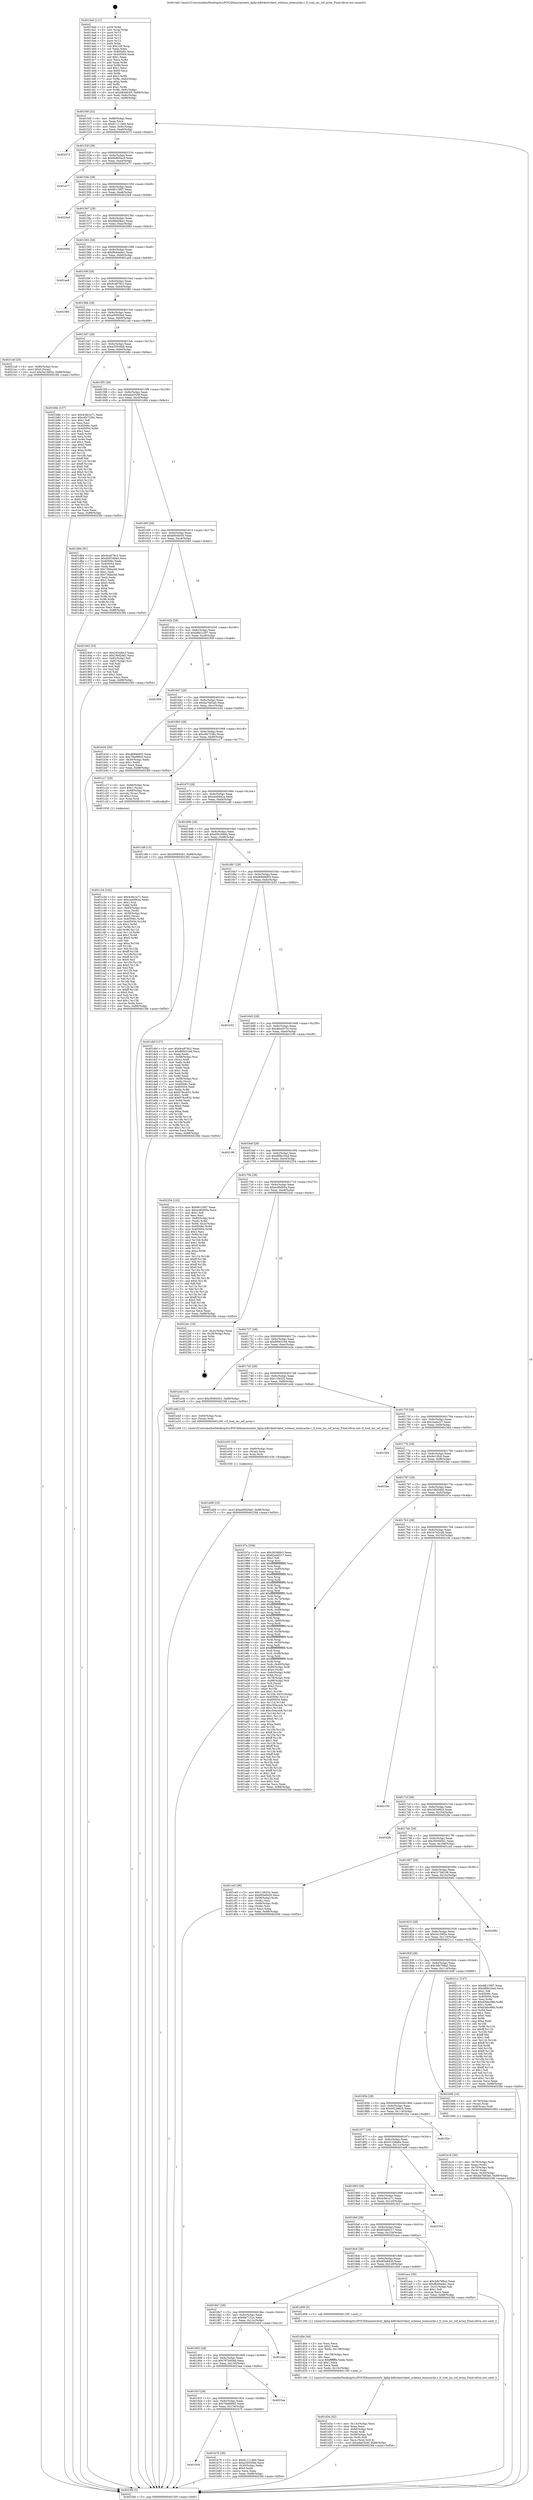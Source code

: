 digraph "0x4014a0" {
  label = "0x4014a0 (/mnt/c/Users/mathe/Desktop/tcc/POCII/binaries/extr_kphp-kdbvkextvkext_schema_memcache.c_tl_tree_inc_ref_array_Final-ollvm.out::main(0))"
  labelloc = "t"
  node[shape=record]

  Entry [label="",width=0.3,height=0.3,shape=circle,fillcolor=black,style=filled]
  "0x40150f" [label="{
     0x40150f [32]\l
     | [instrs]\l
     &nbsp;&nbsp;0x40150f \<+6\>: mov -0x88(%rbp),%eax\l
     &nbsp;&nbsp;0x401515 \<+2\>: mov %eax,%ecx\l
     &nbsp;&nbsp;0x401517 \<+6\>: sub $0x81111460,%ecx\l
     &nbsp;&nbsp;0x40151d \<+6\>: mov %eax,-0x9c(%rbp)\l
     &nbsp;&nbsp;0x401523 \<+6\>: mov %ecx,-0xa0(%rbp)\l
     &nbsp;&nbsp;0x401529 \<+6\>: je 0000000000402073 \<main+0xbd3\>\l
  }"]
  "0x402073" [label="{
     0x402073\l
  }", style=dashed]
  "0x40152f" [label="{
     0x40152f [28]\l
     | [instrs]\l
     &nbsp;&nbsp;0x40152f \<+5\>: jmp 0000000000401534 \<main+0x94\>\l
     &nbsp;&nbsp;0x401534 \<+6\>: mov -0x9c(%rbp),%eax\l
     &nbsp;&nbsp;0x40153a \<+5\>: sub $0x8b895ac9,%eax\l
     &nbsp;&nbsp;0x40153f \<+6\>: mov %eax,-0xa4(%rbp)\l
     &nbsp;&nbsp;0x401545 \<+6\>: je 0000000000401e77 \<main+0x9d7\>\l
  }"]
  Exit [label="",width=0.3,height=0.3,shape=circle,fillcolor=black,style=filled,peripheries=2]
  "0x401e77" [label="{
     0x401e77\l
  }", style=dashed]
  "0x40154b" [label="{
     0x40154b [28]\l
     | [instrs]\l
     &nbsp;&nbsp;0x40154b \<+5\>: jmp 0000000000401550 \<main+0xb0\>\l
     &nbsp;&nbsp;0x401550 \<+6\>: mov -0x9c(%rbp),%eax\l
     &nbsp;&nbsp;0x401556 \<+5\>: sub $0x8fc156f7,%eax\l
     &nbsp;&nbsp;0x40155b \<+6\>: mov %eax,-0xa8(%rbp)\l
     &nbsp;&nbsp;0x401561 \<+6\>: je 00000000004023e8 \<main+0xf48\>\l
  }"]
  "0x401e68" [label="{
     0x401e68 [15]\l
     | [instrs]\l
     &nbsp;&nbsp;0x401e68 \<+10\>: movl $0xa00929a0,-0x88(%rbp)\l
     &nbsp;&nbsp;0x401e72 \<+5\>: jmp 00000000004023fd \<main+0xf5d\>\l
  }"]
  "0x4023e8" [label="{
     0x4023e8\l
  }", style=dashed]
  "0x401567" [label="{
     0x401567 [28]\l
     | [instrs]\l
     &nbsp;&nbsp;0x401567 \<+5\>: jmp 000000000040156c \<main+0xcc\>\l
     &nbsp;&nbsp;0x40156c \<+6\>: mov -0x9c(%rbp),%eax\l
     &nbsp;&nbsp;0x401572 \<+5\>: sub $0x96d2fba1,%eax\l
     &nbsp;&nbsp;0x401577 \<+6\>: mov %eax,-0xac(%rbp)\l
     &nbsp;&nbsp;0x40157d \<+6\>: je 0000000000402064 \<main+0xbc4\>\l
  }"]
  "0x401e59" [label="{
     0x401e59 [15]\l
     | [instrs]\l
     &nbsp;&nbsp;0x401e59 \<+4\>: mov -0x60(%rbp),%rax\l
     &nbsp;&nbsp;0x401e5d \<+3\>: mov (%rax),%rax\l
     &nbsp;&nbsp;0x401e60 \<+3\>: mov %rax,%rdi\l
     &nbsp;&nbsp;0x401e63 \<+5\>: call 0000000000401030 \<free@plt\>\l
     | [calls]\l
     &nbsp;&nbsp;0x401030 \{1\} (unknown)\l
  }"]
  "0x402064" [label="{
     0x402064\l
  }", style=dashed]
  "0x401583" [label="{
     0x401583 [28]\l
     | [instrs]\l
     &nbsp;&nbsp;0x401583 \<+5\>: jmp 0000000000401588 \<main+0xe8\>\l
     &nbsp;&nbsp;0x401588 \<+6\>: mov -0x9c(%rbp),%eax\l
     &nbsp;&nbsp;0x40158e \<+5\>: sub $0x9b44ade1,%eax\l
     &nbsp;&nbsp;0x401593 \<+6\>: mov %eax,-0xb0(%rbp)\l
     &nbsp;&nbsp;0x401599 \<+6\>: je 0000000000401ae8 \<main+0x648\>\l
  }"]
  "0x401d3a" [label="{
     0x401d3a [42]\l
     | [instrs]\l
     &nbsp;&nbsp;0x401d3a \<+6\>: mov -0x13c(%rbp),%ecx\l
     &nbsp;&nbsp;0x401d40 \<+3\>: imul %eax,%ecx\l
     &nbsp;&nbsp;0x401d43 \<+4\>: mov -0x60(%rbp),%rdi\l
     &nbsp;&nbsp;0x401d47 \<+3\>: mov (%rdi),%rdi\l
     &nbsp;&nbsp;0x401d4a \<+4\>: mov -0x58(%rbp),%r8\l
     &nbsp;&nbsp;0x401d4e \<+3\>: movslq (%r8),%r8\l
     &nbsp;&nbsp;0x401d51 \<+4\>: mov %ecx,(%rdi,%r8,4)\l
     &nbsp;&nbsp;0x401d55 \<+10\>: movl $0xada0326f,-0x88(%rbp)\l
     &nbsp;&nbsp;0x401d5f \<+5\>: jmp 00000000004023fd \<main+0xf5d\>\l
  }"]
  "0x401ae8" [label="{
     0x401ae8\l
  }", style=dashed]
  "0x40159f" [label="{
     0x40159f [28]\l
     | [instrs]\l
     &nbsp;&nbsp;0x40159f \<+5\>: jmp 00000000004015a4 \<main+0x104\>\l
     &nbsp;&nbsp;0x4015a4 \<+6\>: mov -0x9c(%rbp),%eax\l
     &nbsp;&nbsp;0x4015aa \<+5\>: sub $0x9ca878c2,%eax\l
     &nbsp;&nbsp;0x4015af \<+6\>: mov %eax,-0xb4(%rbp)\l
     &nbsp;&nbsp;0x4015b5 \<+6\>: je 0000000000402380 \<main+0xee0\>\l
  }"]
  "0x401d0e" [label="{
     0x401d0e [44]\l
     | [instrs]\l
     &nbsp;&nbsp;0x401d0e \<+2\>: xor %ecx,%ecx\l
     &nbsp;&nbsp;0x401d10 \<+5\>: mov $0x2,%edx\l
     &nbsp;&nbsp;0x401d15 \<+6\>: mov %edx,-0x138(%rbp)\l
     &nbsp;&nbsp;0x401d1b \<+1\>: cltd\l
     &nbsp;&nbsp;0x401d1c \<+6\>: mov -0x138(%rbp),%esi\l
     &nbsp;&nbsp;0x401d22 \<+2\>: idiv %esi\l
     &nbsp;&nbsp;0x401d24 \<+6\>: imul $0xfffffffe,%edx,%edx\l
     &nbsp;&nbsp;0x401d2a \<+3\>: sub $0x1,%ecx\l
     &nbsp;&nbsp;0x401d2d \<+2\>: sub %ecx,%edx\l
     &nbsp;&nbsp;0x401d2f \<+6\>: mov %edx,-0x13c(%rbp)\l
     &nbsp;&nbsp;0x401d35 \<+5\>: call 0000000000401160 \<next_i\>\l
     | [calls]\l
     &nbsp;&nbsp;0x401160 \{1\} (/mnt/c/Users/mathe/Desktop/tcc/POCII/binaries/extr_kphp-kdbvkextvkext_schema_memcache.c_tl_tree_inc_ref_array_Final-ollvm.out::next_i)\l
  }"]
  "0x402380" [label="{
     0x402380\l
  }", style=dashed]
  "0x4015bb" [label="{
     0x4015bb [28]\l
     | [instrs]\l
     &nbsp;&nbsp;0x4015bb \<+5\>: jmp 00000000004015c0 \<main+0x120\>\l
     &nbsp;&nbsp;0x4015c0 \<+6\>: mov -0x9c(%rbp),%eax\l
     &nbsp;&nbsp;0x4015c6 \<+5\>: sub $0xa00929a0,%eax\l
     &nbsp;&nbsp;0x4015cb \<+6\>: mov %eax,-0xb8(%rbp)\l
     &nbsp;&nbsp;0x4015d1 \<+6\>: je 00000000004021a8 \<main+0xd08\>\l
  }"]
  "0x401c34" [label="{
     0x401c34 [162]\l
     | [instrs]\l
     &nbsp;&nbsp;0x401c34 \<+5\>: mov $0x4c9e1e71,%ecx\l
     &nbsp;&nbsp;0x401c39 \<+5\>: mov $0xcea0942a,%edx\l
     &nbsp;&nbsp;0x401c3e \<+3\>: mov $0x1,%sil\l
     &nbsp;&nbsp;0x401c41 \<+3\>: xor %r8d,%r8d\l
     &nbsp;&nbsp;0x401c44 \<+4\>: mov -0x60(%rbp),%rdi\l
     &nbsp;&nbsp;0x401c48 \<+3\>: mov %rax,(%rdi)\l
     &nbsp;&nbsp;0x401c4b \<+4\>: mov -0x58(%rbp),%rax\l
     &nbsp;&nbsp;0x401c4f \<+6\>: movl $0x0,(%rax)\l
     &nbsp;&nbsp;0x401c55 \<+8\>: mov 0x40506c,%r9d\l
     &nbsp;&nbsp;0x401c5d \<+8\>: mov 0x405054,%r10d\l
     &nbsp;&nbsp;0x401c65 \<+4\>: sub $0x1,%r8d\l
     &nbsp;&nbsp;0x401c69 \<+3\>: mov %r9d,%r11d\l
     &nbsp;&nbsp;0x401c6c \<+3\>: add %r8d,%r11d\l
     &nbsp;&nbsp;0x401c6f \<+4\>: imul %r11d,%r9d\l
     &nbsp;&nbsp;0x401c73 \<+4\>: and $0x1,%r9d\l
     &nbsp;&nbsp;0x401c77 \<+4\>: cmp $0x0,%r9d\l
     &nbsp;&nbsp;0x401c7b \<+3\>: sete %bl\l
     &nbsp;&nbsp;0x401c7e \<+4\>: cmp $0xa,%r10d\l
     &nbsp;&nbsp;0x401c82 \<+4\>: setl %r14b\l
     &nbsp;&nbsp;0x401c86 \<+3\>: mov %bl,%r15b\l
     &nbsp;&nbsp;0x401c89 \<+4\>: xor $0xff,%r15b\l
     &nbsp;&nbsp;0x401c8d \<+3\>: mov %r14b,%r12b\l
     &nbsp;&nbsp;0x401c90 \<+4\>: xor $0xff,%r12b\l
     &nbsp;&nbsp;0x401c94 \<+4\>: xor $0x0,%sil\l
     &nbsp;&nbsp;0x401c98 \<+3\>: mov %r15b,%r13b\l
     &nbsp;&nbsp;0x401c9b \<+4\>: and $0x0,%r13b\l
     &nbsp;&nbsp;0x401c9f \<+3\>: and %sil,%bl\l
     &nbsp;&nbsp;0x401ca2 \<+3\>: mov %r12b,%al\l
     &nbsp;&nbsp;0x401ca5 \<+2\>: and $0x0,%al\l
     &nbsp;&nbsp;0x401ca7 \<+3\>: and %sil,%r14b\l
     &nbsp;&nbsp;0x401caa \<+3\>: or %bl,%r13b\l
     &nbsp;&nbsp;0x401cad \<+3\>: or %r14b,%al\l
     &nbsp;&nbsp;0x401cb0 \<+3\>: xor %al,%r13b\l
     &nbsp;&nbsp;0x401cb3 \<+3\>: or %r12b,%r15b\l
     &nbsp;&nbsp;0x401cb6 \<+4\>: xor $0xff,%r15b\l
     &nbsp;&nbsp;0x401cba \<+4\>: or $0x0,%sil\l
     &nbsp;&nbsp;0x401cbe \<+3\>: and %sil,%r15b\l
     &nbsp;&nbsp;0x401cc1 \<+3\>: or %r15b,%r13b\l
     &nbsp;&nbsp;0x401cc4 \<+4\>: test $0x1,%r13b\l
     &nbsp;&nbsp;0x401cc8 \<+3\>: cmovne %edx,%ecx\l
     &nbsp;&nbsp;0x401ccb \<+6\>: mov %ecx,-0x88(%rbp)\l
     &nbsp;&nbsp;0x401cd1 \<+5\>: jmp 00000000004023fd \<main+0xf5d\>\l
  }"]
  "0x4021a8" [label="{
     0x4021a8 [25]\l
     | [instrs]\l
     &nbsp;&nbsp;0x4021a8 \<+4\>: mov -0x80(%rbp),%rax\l
     &nbsp;&nbsp;0x4021ac \<+6\>: movl $0x0,(%rax)\l
     &nbsp;&nbsp;0x4021b2 \<+10\>: movl $0x3a159f2e,-0x88(%rbp)\l
     &nbsp;&nbsp;0x4021bc \<+5\>: jmp 00000000004023fd \<main+0xf5d\>\l
  }"]
  "0x4015d7" [label="{
     0x4015d7 [28]\l
     | [instrs]\l
     &nbsp;&nbsp;0x4015d7 \<+5\>: jmp 00000000004015dc \<main+0x13c\>\l
     &nbsp;&nbsp;0x4015dc \<+6\>: mov -0x9c(%rbp),%eax\l
     &nbsp;&nbsp;0x4015e2 \<+5\>: sub $0xa35505bb,%eax\l
     &nbsp;&nbsp;0x4015e7 \<+6\>: mov %eax,-0xbc(%rbp)\l
     &nbsp;&nbsp;0x4015ed \<+6\>: je 0000000000401b8e \<main+0x6ee\>\l
  }"]
  "0x40193b" [label="{
     0x40193b\l
  }", style=dashed]
  "0x401b8e" [label="{
     0x401b8e [137]\l
     | [instrs]\l
     &nbsp;&nbsp;0x401b8e \<+5\>: mov $0x4c9e1e71,%eax\l
     &nbsp;&nbsp;0x401b93 \<+5\>: mov $0xc6b7256c,%ecx\l
     &nbsp;&nbsp;0x401b98 \<+2\>: mov $0x1,%dl\l
     &nbsp;&nbsp;0x401b9a \<+2\>: xor %esi,%esi\l
     &nbsp;&nbsp;0x401b9c \<+7\>: mov 0x40506c,%edi\l
     &nbsp;&nbsp;0x401ba3 \<+8\>: mov 0x405054,%r8d\l
     &nbsp;&nbsp;0x401bab \<+3\>: sub $0x1,%esi\l
     &nbsp;&nbsp;0x401bae \<+3\>: mov %edi,%r9d\l
     &nbsp;&nbsp;0x401bb1 \<+3\>: add %esi,%r9d\l
     &nbsp;&nbsp;0x401bb4 \<+4\>: imul %r9d,%edi\l
     &nbsp;&nbsp;0x401bb8 \<+3\>: and $0x1,%edi\l
     &nbsp;&nbsp;0x401bbb \<+3\>: cmp $0x0,%edi\l
     &nbsp;&nbsp;0x401bbe \<+4\>: sete %r10b\l
     &nbsp;&nbsp;0x401bc2 \<+4\>: cmp $0xa,%r8d\l
     &nbsp;&nbsp;0x401bc6 \<+4\>: setl %r11b\l
     &nbsp;&nbsp;0x401bca \<+3\>: mov %r10b,%bl\l
     &nbsp;&nbsp;0x401bcd \<+3\>: xor $0xff,%bl\l
     &nbsp;&nbsp;0x401bd0 \<+3\>: mov %r11b,%r14b\l
     &nbsp;&nbsp;0x401bd3 \<+4\>: xor $0xff,%r14b\l
     &nbsp;&nbsp;0x401bd7 \<+3\>: xor $0x0,%dl\l
     &nbsp;&nbsp;0x401bda \<+3\>: mov %bl,%r15b\l
     &nbsp;&nbsp;0x401bdd \<+4\>: and $0x0,%r15b\l
     &nbsp;&nbsp;0x401be1 \<+3\>: and %dl,%r10b\l
     &nbsp;&nbsp;0x401be4 \<+3\>: mov %r14b,%r12b\l
     &nbsp;&nbsp;0x401be7 \<+4\>: and $0x0,%r12b\l
     &nbsp;&nbsp;0x401beb \<+3\>: and %dl,%r11b\l
     &nbsp;&nbsp;0x401bee \<+3\>: or %r10b,%r15b\l
     &nbsp;&nbsp;0x401bf1 \<+3\>: or %r11b,%r12b\l
     &nbsp;&nbsp;0x401bf4 \<+3\>: xor %r12b,%r15b\l
     &nbsp;&nbsp;0x401bf7 \<+3\>: or %r14b,%bl\l
     &nbsp;&nbsp;0x401bfa \<+3\>: xor $0xff,%bl\l
     &nbsp;&nbsp;0x401bfd \<+3\>: or $0x0,%dl\l
     &nbsp;&nbsp;0x401c00 \<+2\>: and %dl,%bl\l
     &nbsp;&nbsp;0x401c02 \<+3\>: or %bl,%r15b\l
     &nbsp;&nbsp;0x401c05 \<+4\>: test $0x1,%r15b\l
     &nbsp;&nbsp;0x401c09 \<+3\>: cmovne %ecx,%eax\l
     &nbsp;&nbsp;0x401c0c \<+6\>: mov %eax,-0x88(%rbp)\l
     &nbsp;&nbsp;0x401c12 \<+5\>: jmp 00000000004023fd \<main+0xf5d\>\l
  }"]
  "0x4015f3" [label="{
     0x4015f3 [28]\l
     | [instrs]\l
     &nbsp;&nbsp;0x4015f3 \<+5\>: jmp 00000000004015f8 \<main+0x158\>\l
     &nbsp;&nbsp;0x4015f8 \<+6\>: mov -0x9c(%rbp),%eax\l
     &nbsp;&nbsp;0x4015fe \<+5\>: sub $0xada0326f,%eax\l
     &nbsp;&nbsp;0x401603 \<+6\>: mov %eax,-0xc0(%rbp)\l
     &nbsp;&nbsp;0x401609 \<+6\>: je 0000000000401d64 \<main+0x8c4\>\l
  }"]
  "0x401b70" [label="{
     0x401b70 [30]\l
     | [instrs]\l
     &nbsp;&nbsp;0x401b70 \<+5\>: mov $0x81111460,%eax\l
     &nbsp;&nbsp;0x401b75 \<+5\>: mov $0xa35505bb,%ecx\l
     &nbsp;&nbsp;0x401b7a \<+3\>: mov -0x30(%rbp),%edx\l
     &nbsp;&nbsp;0x401b7d \<+3\>: cmp $0x0,%edx\l
     &nbsp;&nbsp;0x401b80 \<+3\>: cmove %ecx,%eax\l
     &nbsp;&nbsp;0x401b83 \<+6\>: mov %eax,-0x88(%rbp)\l
     &nbsp;&nbsp;0x401b89 \<+5\>: jmp 00000000004023fd \<main+0xf5d\>\l
  }"]
  "0x401d64" [label="{
     0x401d64 [91]\l
     | [instrs]\l
     &nbsp;&nbsp;0x401d64 \<+5\>: mov $0x9ca878c2,%eax\l
     &nbsp;&nbsp;0x401d69 \<+5\>: mov $0xd591694d,%ecx\l
     &nbsp;&nbsp;0x401d6e \<+7\>: mov 0x40506c,%edx\l
     &nbsp;&nbsp;0x401d75 \<+7\>: mov 0x405054,%esi\l
     &nbsp;&nbsp;0x401d7c \<+2\>: mov %edx,%edi\l
     &nbsp;&nbsp;0x401d7e \<+6\>: add $0x73fdacb8,%edi\l
     &nbsp;&nbsp;0x401d84 \<+3\>: sub $0x1,%edi\l
     &nbsp;&nbsp;0x401d87 \<+6\>: sub $0x73fdacb8,%edi\l
     &nbsp;&nbsp;0x401d8d \<+3\>: imul %edi,%edx\l
     &nbsp;&nbsp;0x401d90 \<+3\>: and $0x1,%edx\l
     &nbsp;&nbsp;0x401d93 \<+3\>: cmp $0x0,%edx\l
     &nbsp;&nbsp;0x401d96 \<+4\>: sete %r8b\l
     &nbsp;&nbsp;0x401d9a \<+3\>: cmp $0xa,%esi\l
     &nbsp;&nbsp;0x401d9d \<+4\>: setl %r9b\l
     &nbsp;&nbsp;0x401da1 \<+3\>: mov %r8b,%r10b\l
     &nbsp;&nbsp;0x401da4 \<+3\>: and %r9b,%r10b\l
     &nbsp;&nbsp;0x401da7 \<+3\>: xor %r9b,%r8b\l
     &nbsp;&nbsp;0x401daa \<+3\>: or %r8b,%r10b\l
     &nbsp;&nbsp;0x401dad \<+4\>: test $0x1,%r10b\l
     &nbsp;&nbsp;0x401db1 \<+3\>: cmovne %ecx,%eax\l
     &nbsp;&nbsp;0x401db4 \<+6\>: mov %eax,-0x88(%rbp)\l
     &nbsp;&nbsp;0x401dba \<+5\>: jmp 00000000004023fd \<main+0xf5d\>\l
  }"]
  "0x40160f" [label="{
     0x40160f [28]\l
     | [instrs]\l
     &nbsp;&nbsp;0x40160f \<+5\>: jmp 0000000000401614 \<main+0x174\>\l
     &nbsp;&nbsp;0x401614 \<+6\>: mov -0x9c(%rbp),%eax\l
     &nbsp;&nbsp;0x40161a \<+5\>: sub $0xb844fc05,%eax\l
     &nbsp;&nbsp;0x40161f \<+6\>: mov %eax,-0xc4(%rbp)\l
     &nbsp;&nbsp;0x401625 \<+6\>: je 0000000000401945 \<main+0x4a5\>\l
  }"]
  "0x40191f" [label="{
     0x40191f [28]\l
     | [instrs]\l
     &nbsp;&nbsp;0x40191f \<+5\>: jmp 0000000000401924 \<main+0x484\>\l
     &nbsp;&nbsp;0x401924 \<+6\>: mov -0x9c(%rbp),%eax\l
     &nbsp;&nbsp;0x40192a \<+5\>: sub $0x79ed9945,%eax\l
     &nbsp;&nbsp;0x40192f \<+6\>: mov %eax,-0x134(%rbp)\l
     &nbsp;&nbsp;0x401935 \<+6\>: je 0000000000401b70 \<main+0x6d0\>\l
  }"]
  "0x401945" [label="{
     0x401945 [53]\l
     | [instrs]\l
     &nbsp;&nbsp;0x401945 \<+5\>: mov $0x2634fdc3,%eax\l
     &nbsp;&nbsp;0x40194a \<+5\>: mov $0x19bf2dd2,%ecx\l
     &nbsp;&nbsp;0x40194f \<+6\>: mov -0x82(%rbp),%dl\l
     &nbsp;&nbsp;0x401955 \<+7\>: mov -0x81(%rbp),%sil\l
     &nbsp;&nbsp;0x40195c \<+3\>: mov %dl,%dil\l
     &nbsp;&nbsp;0x40195f \<+3\>: and %sil,%dil\l
     &nbsp;&nbsp;0x401962 \<+3\>: xor %sil,%dl\l
     &nbsp;&nbsp;0x401965 \<+3\>: or %dl,%dil\l
     &nbsp;&nbsp;0x401968 \<+4\>: test $0x1,%dil\l
     &nbsp;&nbsp;0x40196c \<+3\>: cmovne %ecx,%eax\l
     &nbsp;&nbsp;0x40196f \<+6\>: mov %eax,-0x88(%rbp)\l
     &nbsp;&nbsp;0x401975 \<+5\>: jmp 00000000004023fd \<main+0xf5d\>\l
  }"]
  "0x40162b" [label="{
     0x40162b [28]\l
     | [instrs]\l
     &nbsp;&nbsp;0x40162b \<+5\>: jmp 0000000000401630 \<main+0x190\>\l
     &nbsp;&nbsp;0x401630 \<+6\>: mov -0x9c(%rbp),%eax\l
     &nbsp;&nbsp;0x401636 \<+5\>: sub $0xb8d1c297,%eax\l
     &nbsp;&nbsp;0x40163b \<+6\>: mov %eax,-0xc8(%rbp)\l
     &nbsp;&nbsp;0x401641 \<+6\>: je 0000000000401f58 \<main+0xab8\>\l
  }"]
  "0x4023fd" [label="{
     0x4023fd [5]\l
     | [instrs]\l
     &nbsp;&nbsp;0x4023fd \<+5\>: jmp 000000000040150f \<main+0x6f\>\l
  }"]
  "0x4014a0" [label="{
     0x4014a0 [111]\l
     | [instrs]\l
     &nbsp;&nbsp;0x4014a0 \<+1\>: push %rbp\l
     &nbsp;&nbsp;0x4014a1 \<+3\>: mov %rsp,%rbp\l
     &nbsp;&nbsp;0x4014a4 \<+2\>: push %r15\l
     &nbsp;&nbsp;0x4014a6 \<+2\>: push %r14\l
     &nbsp;&nbsp;0x4014a8 \<+2\>: push %r13\l
     &nbsp;&nbsp;0x4014aa \<+2\>: push %r12\l
     &nbsp;&nbsp;0x4014ac \<+1\>: push %rbx\l
     &nbsp;&nbsp;0x4014ad \<+7\>: sub $0x128,%rsp\l
     &nbsp;&nbsp;0x4014b4 \<+2\>: xor %eax,%eax\l
     &nbsp;&nbsp;0x4014b6 \<+7\>: mov 0x40506c,%ecx\l
     &nbsp;&nbsp;0x4014bd \<+7\>: mov 0x405054,%edx\l
     &nbsp;&nbsp;0x4014c4 \<+3\>: sub $0x1,%eax\l
     &nbsp;&nbsp;0x4014c7 \<+3\>: mov %ecx,%r8d\l
     &nbsp;&nbsp;0x4014ca \<+3\>: add %eax,%r8d\l
     &nbsp;&nbsp;0x4014cd \<+4\>: imul %r8d,%ecx\l
     &nbsp;&nbsp;0x4014d1 \<+3\>: and $0x1,%ecx\l
     &nbsp;&nbsp;0x4014d4 \<+3\>: cmp $0x0,%ecx\l
     &nbsp;&nbsp;0x4014d7 \<+4\>: sete %r9b\l
     &nbsp;&nbsp;0x4014db \<+4\>: and $0x1,%r9b\l
     &nbsp;&nbsp;0x4014df \<+7\>: mov %r9b,-0x82(%rbp)\l
     &nbsp;&nbsp;0x4014e6 \<+3\>: cmp $0xa,%edx\l
     &nbsp;&nbsp;0x4014e9 \<+4\>: setl %r9b\l
     &nbsp;&nbsp;0x4014ed \<+4\>: and $0x1,%r9b\l
     &nbsp;&nbsp;0x4014f1 \<+7\>: mov %r9b,-0x81(%rbp)\l
     &nbsp;&nbsp;0x4014f8 \<+10\>: movl $0xb844fc05,-0x88(%rbp)\l
     &nbsp;&nbsp;0x401502 \<+6\>: mov %edi,-0x8c(%rbp)\l
     &nbsp;&nbsp;0x401508 \<+7\>: mov %rsi,-0x98(%rbp)\l
  }"]
  "0x4023aa" [label="{
     0x4023aa\l
  }", style=dashed]
  "0x401f58" [label="{
     0x401f58\l
  }", style=dashed]
  "0x401647" [label="{
     0x401647 [28]\l
     | [instrs]\l
     &nbsp;&nbsp;0x401647 \<+5\>: jmp 000000000040164c \<main+0x1ac\>\l
     &nbsp;&nbsp;0x40164c \<+6\>: mov -0x9c(%rbp),%eax\l
     &nbsp;&nbsp;0x401652 \<+5\>: sub $0xba7b83a0,%eax\l
     &nbsp;&nbsp;0x401657 \<+6\>: mov %eax,-0xcc(%rbp)\l
     &nbsp;&nbsp;0x40165d \<+6\>: je 0000000000401b34 \<main+0x694\>\l
  }"]
  "0x401903" [label="{
     0x401903 [28]\l
     | [instrs]\l
     &nbsp;&nbsp;0x401903 \<+5\>: jmp 0000000000401908 \<main+0x468\>\l
     &nbsp;&nbsp;0x401908 \<+6\>: mov -0x9c(%rbp),%eax\l
     &nbsp;&nbsp;0x40190e \<+5\>: sub $0x787b004d,%eax\l
     &nbsp;&nbsp;0x401913 \<+6\>: mov %eax,-0x130(%rbp)\l
     &nbsp;&nbsp;0x401919 \<+6\>: je 00000000004023aa \<main+0xf0a\>\l
  }"]
  "0x401b34" [label="{
     0x401b34 [30]\l
     | [instrs]\l
     &nbsp;&nbsp;0x401b34 \<+5\>: mov $0xd6848d03,%eax\l
     &nbsp;&nbsp;0x401b39 \<+5\>: mov $0x79ed9945,%ecx\l
     &nbsp;&nbsp;0x401b3e \<+3\>: mov -0x30(%rbp),%edx\l
     &nbsp;&nbsp;0x401b41 \<+3\>: cmp $0x1,%edx\l
     &nbsp;&nbsp;0x401b44 \<+3\>: cmovl %ecx,%eax\l
     &nbsp;&nbsp;0x401b47 \<+6\>: mov %eax,-0x88(%rbp)\l
     &nbsp;&nbsp;0x401b4d \<+5\>: jmp 00000000004023fd \<main+0xf5d\>\l
  }"]
  "0x401663" [label="{
     0x401663 [28]\l
     | [instrs]\l
     &nbsp;&nbsp;0x401663 \<+5\>: jmp 0000000000401668 \<main+0x1c8\>\l
     &nbsp;&nbsp;0x401668 \<+6\>: mov -0x9c(%rbp),%eax\l
     &nbsp;&nbsp;0x40166e \<+5\>: sub $0xc6b7256c,%eax\l
     &nbsp;&nbsp;0x401673 \<+6\>: mov %eax,-0xd0(%rbp)\l
     &nbsp;&nbsp;0x401679 \<+6\>: je 0000000000401c17 \<main+0x777\>\l
  }"]
  "0x401eb4" [label="{
     0x401eb4\l
  }", style=dashed]
  "0x401c17" [label="{
     0x401c17 [29]\l
     | [instrs]\l
     &nbsp;&nbsp;0x401c17 \<+4\>: mov -0x68(%rbp),%rax\l
     &nbsp;&nbsp;0x401c1b \<+6\>: movl $0x1,(%rax)\l
     &nbsp;&nbsp;0x401c21 \<+4\>: mov -0x68(%rbp),%rax\l
     &nbsp;&nbsp;0x401c25 \<+3\>: movslq (%rax),%rax\l
     &nbsp;&nbsp;0x401c28 \<+4\>: shl $0x2,%rax\l
     &nbsp;&nbsp;0x401c2c \<+3\>: mov %rax,%rdi\l
     &nbsp;&nbsp;0x401c2f \<+5\>: call 0000000000401050 \<malloc@plt\>\l
     | [calls]\l
     &nbsp;&nbsp;0x401050 \{1\} (unknown)\l
  }"]
  "0x40167f" [label="{
     0x40167f [28]\l
     | [instrs]\l
     &nbsp;&nbsp;0x40167f \<+5\>: jmp 0000000000401684 \<main+0x1e4\>\l
     &nbsp;&nbsp;0x401684 \<+6\>: mov -0x9c(%rbp),%eax\l
     &nbsp;&nbsp;0x40168a \<+5\>: sub $0xcea0942a,%eax\l
     &nbsp;&nbsp;0x40168f \<+6\>: mov %eax,-0xd4(%rbp)\l
     &nbsp;&nbsp;0x401695 \<+6\>: je 0000000000401cd6 \<main+0x836\>\l
  }"]
  "0x4018e7" [label="{
     0x4018e7 [28]\l
     | [instrs]\l
     &nbsp;&nbsp;0x4018e7 \<+5\>: jmp 00000000004018ec \<main+0x44c\>\l
     &nbsp;&nbsp;0x4018ec \<+6\>: mov -0x9c(%rbp),%eax\l
     &nbsp;&nbsp;0x4018f2 \<+5\>: sub $0x6fe7131a,%eax\l
     &nbsp;&nbsp;0x4018f7 \<+6\>: mov %eax,-0x12c(%rbp)\l
     &nbsp;&nbsp;0x4018fd \<+6\>: je 0000000000401eb4 \<main+0xa14\>\l
  }"]
  "0x401cd6" [label="{
     0x401cd6 [15]\l
     | [instrs]\l
     &nbsp;&nbsp;0x401cd6 \<+10\>: movl $0x300945b1,-0x88(%rbp)\l
     &nbsp;&nbsp;0x401ce0 \<+5\>: jmp 00000000004023fd \<main+0xf5d\>\l
  }"]
  "0x40169b" [label="{
     0x40169b [28]\l
     | [instrs]\l
     &nbsp;&nbsp;0x40169b \<+5\>: jmp 00000000004016a0 \<main+0x200\>\l
     &nbsp;&nbsp;0x4016a0 \<+6\>: mov -0x9c(%rbp),%eax\l
     &nbsp;&nbsp;0x4016a6 \<+5\>: sub $0xd591694d,%eax\l
     &nbsp;&nbsp;0x4016ab \<+6\>: mov %eax,-0xd8(%rbp)\l
     &nbsp;&nbsp;0x4016b1 \<+6\>: je 0000000000401dbf \<main+0x91f\>\l
  }"]
  "0x401d09" [label="{
     0x401d09 [5]\l
     | [instrs]\l
     &nbsp;&nbsp;0x401d09 \<+5\>: call 0000000000401160 \<next_i\>\l
     | [calls]\l
     &nbsp;&nbsp;0x401160 \{1\} (/mnt/c/Users/mathe/Desktop/tcc/POCII/binaries/extr_kphp-kdbvkextvkext_schema_memcache.c_tl_tree_inc_ref_array_Final-ollvm.out::next_i)\l
  }"]
  "0x401dbf" [label="{
     0x401dbf [127]\l
     | [instrs]\l
     &nbsp;&nbsp;0x401dbf \<+5\>: mov $0x9ca878c2,%eax\l
     &nbsp;&nbsp;0x401dc4 \<+5\>: mov $0xf69431b6,%ecx\l
     &nbsp;&nbsp;0x401dc9 \<+2\>: xor %edx,%edx\l
     &nbsp;&nbsp;0x401dcb \<+4\>: mov -0x58(%rbp),%rsi\l
     &nbsp;&nbsp;0x401dcf \<+2\>: mov (%rsi),%edi\l
     &nbsp;&nbsp;0x401dd1 \<+3\>: mov %edx,%r8d\l
     &nbsp;&nbsp;0x401dd4 \<+3\>: sub %edi,%r8d\l
     &nbsp;&nbsp;0x401dd7 \<+2\>: mov %edx,%edi\l
     &nbsp;&nbsp;0x401dd9 \<+3\>: sub $0x1,%edi\l
     &nbsp;&nbsp;0x401ddc \<+3\>: add %edi,%r8d\l
     &nbsp;&nbsp;0x401ddf \<+3\>: sub %r8d,%edx\l
     &nbsp;&nbsp;0x401de2 \<+4\>: mov -0x58(%rbp),%rsi\l
     &nbsp;&nbsp;0x401de6 \<+2\>: mov %edx,(%rsi)\l
     &nbsp;&nbsp;0x401de8 \<+7\>: mov 0x40506c,%edx\l
     &nbsp;&nbsp;0x401def \<+7\>: mov 0x405054,%edi\l
     &nbsp;&nbsp;0x401df6 \<+3\>: mov %edx,%r8d\l
     &nbsp;&nbsp;0x401df9 \<+7\>: sub $0x979cc652,%r8d\l
     &nbsp;&nbsp;0x401e00 \<+4\>: sub $0x1,%r8d\l
     &nbsp;&nbsp;0x401e04 \<+7\>: add $0x979cc652,%r8d\l
     &nbsp;&nbsp;0x401e0b \<+4\>: imul %r8d,%edx\l
     &nbsp;&nbsp;0x401e0f \<+3\>: and $0x1,%edx\l
     &nbsp;&nbsp;0x401e12 \<+3\>: cmp $0x0,%edx\l
     &nbsp;&nbsp;0x401e15 \<+4\>: sete %r9b\l
     &nbsp;&nbsp;0x401e19 \<+3\>: cmp $0xa,%edi\l
     &nbsp;&nbsp;0x401e1c \<+4\>: setl %r10b\l
     &nbsp;&nbsp;0x401e20 \<+3\>: mov %r9b,%r11b\l
     &nbsp;&nbsp;0x401e23 \<+3\>: and %r10b,%r11b\l
     &nbsp;&nbsp;0x401e26 \<+3\>: xor %r10b,%r9b\l
     &nbsp;&nbsp;0x401e29 \<+3\>: or %r9b,%r11b\l
     &nbsp;&nbsp;0x401e2c \<+4\>: test $0x1,%r11b\l
     &nbsp;&nbsp;0x401e30 \<+3\>: cmovne %ecx,%eax\l
     &nbsp;&nbsp;0x401e33 \<+6\>: mov %eax,-0x88(%rbp)\l
     &nbsp;&nbsp;0x401e39 \<+5\>: jmp 00000000004023fd \<main+0xf5d\>\l
  }"]
  "0x4016b7" [label="{
     0x4016b7 [28]\l
     | [instrs]\l
     &nbsp;&nbsp;0x4016b7 \<+5\>: jmp 00000000004016bc \<main+0x21c\>\l
     &nbsp;&nbsp;0x4016bc \<+6\>: mov -0x9c(%rbp),%eax\l
     &nbsp;&nbsp;0x4016c2 \<+5\>: sub $0xd6848d03,%eax\l
     &nbsp;&nbsp;0x4016c7 \<+6\>: mov %eax,-0xdc(%rbp)\l
     &nbsp;&nbsp;0x4016cd \<+6\>: je 0000000000401b52 \<main+0x6b2\>\l
  }"]
  "0x401b16" [label="{
     0x401b16 [30]\l
     | [instrs]\l
     &nbsp;&nbsp;0x401b16 \<+4\>: mov -0x70(%rbp),%rdi\l
     &nbsp;&nbsp;0x401b1a \<+2\>: mov %eax,(%rdi)\l
     &nbsp;&nbsp;0x401b1c \<+4\>: mov -0x70(%rbp),%rdi\l
     &nbsp;&nbsp;0x401b20 \<+2\>: mov (%rdi),%eax\l
     &nbsp;&nbsp;0x401b22 \<+3\>: mov %eax,-0x30(%rbp)\l
     &nbsp;&nbsp;0x401b25 \<+10\>: movl $0xba7b83a0,-0x88(%rbp)\l
     &nbsp;&nbsp;0x401b2f \<+5\>: jmp 00000000004023fd \<main+0xf5d\>\l
  }"]
  "0x401b52" [label="{
     0x401b52\l
  }", style=dashed]
  "0x4016d3" [label="{
     0x4016d3 [28]\l
     | [instrs]\l
     &nbsp;&nbsp;0x4016d3 \<+5\>: jmp 00000000004016d8 \<main+0x238\>\l
     &nbsp;&nbsp;0x4016d8 \<+6\>: mov -0x9c(%rbp),%eax\l
     &nbsp;&nbsp;0x4016de \<+5\>: sub $0xd6e4575c,%eax\l
     &nbsp;&nbsp;0x4016e3 \<+6\>: mov %eax,-0xe0(%rbp)\l
     &nbsp;&nbsp;0x4016e9 \<+6\>: je 0000000000402199 \<main+0xcf9\>\l
  }"]
  "0x4018cb" [label="{
     0x4018cb [28]\l
     | [instrs]\l
     &nbsp;&nbsp;0x4018cb \<+5\>: jmp 00000000004018d0 \<main+0x430\>\l
     &nbsp;&nbsp;0x4018d0 \<+6\>: mov -0x9c(%rbp),%eax\l
     &nbsp;&nbsp;0x4018d6 \<+5\>: sub $0x6f3e8420,%eax\l
     &nbsp;&nbsp;0x4018db \<+6\>: mov %eax,-0x128(%rbp)\l
     &nbsp;&nbsp;0x4018e1 \<+6\>: je 0000000000401d09 \<main+0x869\>\l
  }"]
  "0x402199" [label="{
     0x402199\l
  }", style=dashed]
  "0x4016ef" [label="{
     0x4016ef [28]\l
     | [instrs]\l
     &nbsp;&nbsp;0x4016ef \<+5\>: jmp 00000000004016f4 \<main+0x254\>\l
     &nbsp;&nbsp;0x4016f4 \<+6\>: mov -0x9c(%rbp),%eax\l
     &nbsp;&nbsp;0x4016fa \<+5\>: sub $0xd88e16a4,%eax\l
     &nbsp;&nbsp;0x4016ff \<+6\>: mov %eax,-0xe4(%rbp)\l
     &nbsp;&nbsp;0x401705 \<+6\>: je 0000000000402254 \<main+0xdb4\>\l
  }"]
  "0x401aca" [label="{
     0x401aca [30]\l
     | [instrs]\l
     &nbsp;&nbsp;0x401aca \<+5\>: mov $0x3db798a2,%eax\l
     &nbsp;&nbsp;0x401acf \<+5\>: mov $0x9b44ade1,%ecx\l
     &nbsp;&nbsp;0x401ad4 \<+3\>: mov -0x31(%rbp),%dl\l
     &nbsp;&nbsp;0x401ad7 \<+3\>: test $0x1,%dl\l
     &nbsp;&nbsp;0x401ada \<+3\>: cmovne %ecx,%eax\l
     &nbsp;&nbsp;0x401add \<+6\>: mov %eax,-0x88(%rbp)\l
     &nbsp;&nbsp;0x401ae3 \<+5\>: jmp 00000000004023fd \<main+0xf5d\>\l
  }"]
  "0x402254" [label="{
     0x402254 [152]\l
     | [instrs]\l
     &nbsp;&nbsp;0x402254 \<+5\>: mov $0x8fc156f7,%eax\l
     &nbsp;&nbsp;0x402259 \<+5\>: mov $0xecd0d05a,%ecx\l
     &nbsp;&nbsp;0x40225e \<+2\>: mov $0x1,%dl\l
     &nbsp;&nbsp;0x402260 \<+2\>: xor %esi,%esi\l
     &nbsp;&nbsp;0x402262 \<+4\>: mov -0x80(%rbp),%rdi\l
     &nbsp;&nbsp;0x402266 \<+3\>: mov (%rdi),%r8d\l
     &nbsp;&nbsp;0x402269 \<+4\>: mov %r8d,-0x2c(%rbp)\l
     &nbsp;&nbsp;0x40226d \<+8\>: mov 0x40506c,%r8d\l
     &nbsp;&nbsp;0x402275 \<+8\>: mov 0x405054,%r9d\l
     &nbsp;&nbsp;0x40227d \<+3\>: sub $0x1,%esi\l
     &nbsp;&nbsp;0x402280 \<+3\>: mov %r8d,%r10d\l
     &nbsp;&nbsp;0x402283 \<+3\>: add %esi,%r10d\l
     &nbsp;&nbsp;0x402286 \<+4\>: imul %r10d,%r8d\l
     &nbsp;&nbsp;0x40228a \<+4\>: and $0x1,%r8d\l
     &nbsp;&nbsp;0x40228e \<+4\>: cmp $0x0,%r8d\l
     &nbsp;&nbsp;0x402292 \<+4\>: sete %r11b\l
     &nbsp;&nbsp;0x402296 \<+4\>: cmp $0xa,%r9d\l
     &nbsp;&nbsp;0x40229a \<+3\>: setl %bl\l
     &nbsp;&nbsp;0x40229d \<+3\>: mov %r11b,%r14b\l
     &nbsp;&nbsp;0x4022a0 \<+4\>: xor $0xff,%r14b\l
     &nbsp;&nbsp;0x4022a4 \<+3\>: mov %bl,%r15b\l
     &nbsp;&nbsp;0x4022a7 \<+4\>: xor $0xff,%r15b\l
     &nbsp;&nbsp;0x4022ab \<+3\>: xor $0x0,%dl\l
     &nbsp;&nbsp;0x4022ae \<+3\>: mov %r14b,%r12b\l
     &nbsp;&nbsp;0x4022b1 \<+4\>: and $0x0,%r12b\l
     &nbsp;&nbsp;0x4022b5 \<+3\>: and %dl,%r11b\l
     &nbsp;&nbsp;0x4022b8 \<+3\>: mov %r15b,%r13b\l
     &nbsp;&nbsp;0x4022bb \<+4\>: and $0x0,%r13b\l
     &nbsp;&nbsp;0x4022bf \<+2\>: and %dl,%bl\l
     &nbsp;&nbsp;0x4022c1 \<+3\>: or %r11b,%r12b\l
     &nbsp;&nbsp;0x4022c4 \<+3\>: or %bl,%r13b\l
     &nbsp;&nbsp;0x4022c7 \<+3\>: xor %r13b,%r12b\l
     &nbsp;&nbsp;0x4022ca \<+3\>: or %r15b,%r14b\l
     &nbsp;&nbsp;0x4022cd \<+4\>: xor $0xff,%r14b\l
     &nbsp;&nbsp;0x4022d1 \<+3\>: or $0x0,%dl\l
     &nbsp;&nbsp;0x4022d4 \<+3\>: and %dl,%r14b\l
     &nbsp;&nbsp;0x4022d7 \<+3\>: or %r14b,%r12b\l
     &nbsp;&nbsp;0x4022da \<+4\>: test $0x1,%r12b\l
     &nbsp;&nbsp;0x4022de \<+3\>: cmovne %ecx,%eax\l
     &nbsp;&nbsp;0x4022e1 \<+6\>: mov %eax,-0x88(%rbp)\l
     &nbsp;&nbsp;0x4022e7 \<+5\>: jmp 00000000004023fd \<main+0xf5d\>\l
  }"]
  "0x40170b" [label="{
     0x40170b [28]\l
     | [instrs]\l
     &nbsp;&nbsp;0x40170b \<+5\>: jmp 0000000000401710 \<main+0x270\>\l
     &nbsp;&nbsp;0x401710 \<+6\>: mov -0x9c(%rbp),%eax\l
     &nbsp;&nbsp;0x401716 \<+5\>: sub $0xecd0d05a,%eax\l
     &nbsp;&nbsp;0x40171b \<+6\>: mov %eax,-0xe8(%rbp)\l
     &nbsp;&nbsp;0x401721 \<+6\>: je 00000000004022ec \<main+0xe4c\>\l
  }"]
  "0x4018af" [label="{
     0x4018af [28]\l
     | [instrs]\l
     &nbsp;&nbsp;0x4018af \<+5\>: jmp 00000000004018b4 \<main+0x414\>\l
     &nbsp;&nbsp;0x4018b4 \<+6\>: mov -0x9c(%rbp),%eax\l
     &nbsp;&nbsp;0x4018ba \<+5\>: sub $0x62a40217,%eax\l
     &nbsp;&nbsp;0x4018bf \<+6\>: mov %eax,-0x124(%rbp)\l
     &nbsp;&nbsp;0x4018c5 \<+6\>: je 0000000000401aca \<main+0x62a\>\l
  }"]
  "0x4022ec" [label="{
     0x4022ec [18]\l
     | [instrs]\l
     &nbsp;&nbsp;0x4022ec \<+3\>: mov -0x2c(%rbp),%eax\l
     &nbsp;&nbsp;0x4022ef \<+4\>: lea -0x28(%rbp),%rsp\l
     &nbsp;&nbsp;0x4022f3 \<+1\>: pop %rbx\l
     &nbsp;&nbsp;0x4022f4 \<+2\>: pop %r12\l
     &nbsp;&nbsp;0x4022f6 \<+2\>: pop %r13\l
     &nbsp;&nbsp;0x4022f8 \<+2\>: pop %r14\l
     &nbsp;&nbsp;0x4022fa \<+2\>: pop %r15\l
     &nbsp;&nbsp;0x4022fc \<+1\>: pop %rbp\l
     &nbsp;&nbsp;0x4022fd \<+1\>: ret\l
  }"]
  "0x401727" [label="{
     0x401727 [28]\l
     | [instrs]\l
     &nbsp;&nbsp;0x401727 \<+5\>: jmp 000000000040172c \<main+0x28c\>\l
     &nbsp;&nbsp;0x40172c \<+6\>: mov -0x9c(%rbp),%eax\l
     &nbsp;&nbsp;0x401732 \<+5\>: sub $0xf69431b6,%eax\l
     &nbsp;&nbsp;0x401737 \<+6\>: mov %eax,-0xec(%rbp)\l
     &nbsp;&nbsp;0x40173d \<+6\>: je 0000000000401e3e \<main+0x99e\>\l
  }"]
  "0x402343" [label="{
     0x402343\l
  }", style=dashed]
  "0x401e3e" [label="{
     0x401e3e [15]\l
     | [instrs]\l
     &nbsp;&nbsp;0x401e3e \<+10\>: movl $0x300945b1,-0x88(%rbp)\l
     &nbsp;&nbsp;0x401e48 \<+5\>: jmp 00000000004023fd \<main+0xf5d\>\l
  }"]
  "0x401743" [label="{
     0x401743 [28]\l
     | [instrs]\l
     &nbsp;&nbsp;0x401743 \<+5\>: jmp 0000000000401748 \<main+0x2a8\>\l
     &nbsp;&nbsp;0x401748 \<+6\>: mov -0x9c(%rbp),%eax\l
     &nbsp;&nbsp;0x40174e \<+5\>: sub $0x11f4332,%eax\l
     &nbsp;&nbsp;0x401753 \<+6\>: mov %eax,-0xf0(%rbp)\l
     &nbsp;&nbsp;0x401759 \<+6\>: je 0000000000401e4d \<main+0x9ad\>\l
  }"]
  "0x401893" [label="{
     0x401893 [28]\l
     | [instrs]\l
     &nbsp;&nbsp;0x401893 \<+5\>: jmp 0000000000401898 \<main+0x3f8\>\l
     &nbsp;&nbsp;0x401898 \<+6\>: mov -0x9c(%rbp),%eax\l
     &nbsp;&nbsp;0x40189e \<+5\>: sub $0x4c9e1e71,%eax\l
     &nbsp;&nbsp;0x4018a3 \<+6\>: mov %eax,-0x120(%rbp)\l
     &nbsp;&nbsp;0x4018a9 \<+6\>: je 0000000000402343 \<main+0xea3\>\l
  }"]
  "0x401e4d" [label="{
     0x401e4d [12]\l
     | [instrs]\l
     &nbsp;&nbsp;0x401e4d \<+4\>: mov -0x60(%rbp),%rax\l
     &nbsp;&nbsp;0x401e51 \<+3\>: mov (%rax),%rdi\l
     &nbsp;&nbsp;0x401e54 \<+5\>: call 0000000000401240 \<tl_tree_inc_ref_array\>\l
     | [calls]\l
     &nbsp;&nbsp;0x401240 \{1\} (/mnt/c/Users/mathe/Desktop/tcc/POCII/binaries/extr_kphp-kdbvkextvkext_schema_memcache.c_tl_tree_inc_ref_array_Final-ollvm.out::tl_tree_inc_ref_array)\l
  }"]
  "0x40175f" [label="{
     0x40175f [28]\l
     | [instrs]\l
     &nbsp;&nbsp;0x40175f \<+5\>: jmp 0000000000401764 \<main+0x2c4\>\l
     &nbsp;&nbsp;0x401764 \<+6\>: mov -0x9c(%rbp),%eax\l
     &nbsp;&nbsp;0x40176a \<+5\>: sub $0x2aeb227,%eax\l
     &nbsp;&nbsp;0x40176f \<+6\>: mov %eax,-0xf4(%rbp)\l
     &nbsp;&nbsp;0x401775 \<+6\>: je 00000000004023d4 \<main+0xf34\>\l
  }"]
  "0x401ed8" [label="{
     0x401ed8\l
  }", style=dashed]
  "0x4023d4" [label="{
     0x4023d4\l
  }", style=dashed]
  "0x40177b" [label="{
     0x40177b [28]\l
     | [instrs]\l
     &nbsp;&nbsp;0x40177b \<+5\>: jmp 0000000000401780 \<main+0x2e0\>\l
     &nbsp;&nbsp;0x401780 \<+6\>: mov -0x9c(%rbp),%eax\l
     &nbsp;&nbsp;0x401786 \<+5\>: sub $0x8e12fc6,%eax\l
     &nbsp;&nbsp;0x40178b \<+6\>: mov %eax,-0xf8(%rbp)\l
     &nbsp;&nbsp;0x401791 \<+6\>: je 0000000000401fae \<main+0xb0e\>\l
  }"]
  "0x401877" [label="{
     0x401877 [28]\l
     | [instrs]\l
     &nbsp;&nbsp;0x401877 \<+5\>: jmp 000000000040187c \<main+0x3dc\>\l
     &nbsp;&nbsp;0x40187c \<+6\>: mov -0x9c(%rbp),%eax\l
     &nbsp;&nbsp;0x401882 \<+5\>: sub $0x41228a8a,%eax\l
     &nbsp;&nbsp;0x401887 \<+6\>: mov %eax,-0x11c(%rbp)\l
     &nbsp;&nbsp;0x40188d \<+6\>: je 0000000000401ed8 \<main+0xa38\>\l
  }"]
  "0x401fae" [label="{
     0x401fae\l
  }", style=dashed]
  "0x401797" [label="{
     0x401797 [28]\l
     | [instrs]\l
     &nbsp;&nbsp;0x401797 \<+5\>: jmp 000000000040179c \<main+0x2fc\>\l
     &nbsp;&nbsp;0x40179c \<+6\>: mov -0x9c(%rbp),%eax\l
     &nbsp;&nbsp;0x4017a2 \<+5\>: sub $0x19bf2dd2,%eax\l
     &nbsp;&nbsp;0x4017a7 \<+6\>: mov %eax,-0xfc(%rbp)\l
     &nbsp;&nbsp;0x4017ad \<+6\>: je 000000000040197a \<main+0x4da\>\l
  }"]
  "0x401f2e" [label="{
     0x401f2e\l
  }", style=dashed]
  "0x40197a" [label="{
     0x40197a [336]\l
     | [instrs]\l
     &nbsp;&nbsp;0x40197a \<+5\>: mov $0x2634fdc3,%eax\l
     &nbsp;&nbsp;0x40197f \<+5\>: mov $0x62a40217,%ecx\l
     &nbsp;&nbsp;0x401984 \<+2\>: mov $0x1,%dl\l
     &nbsp;&nbsp;0x401986 \<+3\>: mov %rsp,%rsi\l
     &nbsp;&nbsp;0x401989 \<+4\>: add $0xfffffffffffffff0,%rsi\l
     &nbsp;&nbsp;0x40198d \<+3\>: mov %rsi,%rsp\l
     &nbsp;&nbsp;0x401990 \<+4\>: mov %rsi,-0x80(%rbp)\l
     &nbsp;&nbsp;0x401994 \<+3\>: mov %rsp,%rsi\l
     &nbsp;&nbsp;0x401997 \<+4\>: add $0xfffffffffffffff0,%rsi\l
     &nbsp;&nbsp;0x40199b \<+3\>: mov %rsi,%rsp\l
     &nbsp;&nbsp;0x40199e \<+3\>: mov %rsp,%rdi\l
     &nbsp;&nbsp;0x4019a1 \<+4\>: add $0xfffffffffffffff0,%rdi\l
     &nbsp;&nbsp;0x4019a5 \<+3\>: mov %rdi,%rsp\l
     &nbsp;&nbsp;0x4019a8 \<+4\>: mov %rdi,-0x78(%rbp)\l
     &nbsp;&nbsp;0x4019ac \<+3\>: mov %rsp,%rdi\l
     &nbsp;&nbsp;0x4019af \<+4\>: add $0xfffffffffffffff0,%rdi\l
     &nbsp;&nbsp;0x4019b3 \<+3\>: mov %rdi,%rsp\l
     &nbsp;&nbsp;0x4019b6 \<+4\>: mov %rdi,-0x70(%rbp)\l
     &nbsp;&nbsp;0x4019ba \<+3\>: mov %rsp,%rdi\l
     &nbsp;&nbsp;0x4019bd \<+4\>: add $0xfffffffffffffff0,%rdi\l
     &nbsp;&nbsp;0x4019c1 \<+3\>: mov %rdi,%rsp\l
     &nbsp;&nbsp;0x4019c4 \<+4\>: mov %rdi,-0x68(%rbp)\l
     &nbsp;&nbsp;0x4019c8 \<+3\>: mov %rsp,%rdi\l
     &nbsp;&nbsp;0x4019cb \<+4\>: add $0xfffffffffffffff0,%rdi\l
     &nbsp;&nbsp;0x4019cf \<+3\>: mov %rdi,%rsp\l
     &nbsp;&nbsp;0x4019d2 \<+4\>: mov %rdi,-0x60(%rbp)\l
     &nbsp;&nbsp;0x4019d6 \<+3\>: mov %rsp,%rdi\l
     &nbsp;&nbsp;0x4019d9 \<+4\>: add $0xfffffffffffffff0,%rdi\l
     &nbsp;&nbsp;0x4019dd \<+3\>: mov %rdi,%rsp\l
     &nbsp;&nbsp;0x4019e0 \<+4\>: mov %rdi,-0x58(%rbp)\l
     &nbsp;&nbsp;0x4019e4 \<+3\>: mov %rsp,%rdi\l
     &nbsp;&nbsp;0x4019e7 \<+4\>: add $0xfffffffffffffff0,%rdi\l
     &nbsp;&nbsp;0x4019eb \<+3\>: mov %rdi,%rsp\l
     &nbsp;&nbsp;0x4019ee \<+4\>: mov %rdi,-0x50(%rbp)\l
     &nbsp;&nbsp;0x4019f2 \<+3\>: mov %rsp,%rdi\l
     &nbsp;&nbsp;0x4019f5 \<+4\>: add $0xfffffffffffffff0,%rdi\l
     &nbsp;&nbsp;0x4019f9 \<+3\>: mov %rdi,%rsp\l
     &nbsp;&nbsp;0x4019fc \<+4\>: mov %rdi,-0x48(%rbp)\l
     &nbsp;&nbsp;0x401a00 \<+3\>: mov %rsp,%rdi\l
     &nbsp;&nbsp;0x401a03 \<+4\>: add $0xfffffffffffffff0,%rdi\l
     &nbsp;&nbsp;0x401a07 \<+3\>: mov %rdi,%rsp\l
     &nbsp;&nbsp;0x401a0a \<+4\>: mov %rdi,-0x40(%rbp)\l
     &nbsp;&nbsp;0x401a0e \<+4\>: mov -0x80(%rbp),%rdi\l
     &nbsp;&nbsp;0x401a12 \<+6\>: movl $0x0,(%rdi)\l
     &nbsp;&nbsp;0x401a18 \<+7\>: mov -0x8c(%rbp),%r8d\l
     &nbsp;&nbsp;0x401a1f \<+3\>: mov %r8d,(%rsi)\l
     &nbsp;&nbsp;0x401a22 \<+4\>: mov -0x78(%rbp),%rdi\l
     &nbsp;&nbsp;0x401a26 \<+7\>: mov -0x98(%rbp),%r9\l
     &nbsp;&nbsp;0x401a2d \<+3\>: mov %r9,(%rdi)\l
     &nbsp;&nbsp;0x401a30 \<+3\>: cmpl $0x2,(%rsi)\l
     &nbsp;&nbsp;0x401a33 \<+4\>: setne %r10b\l
     &nbsp;&nbsp;0x401a37 \<+4\>: and $0x1,%r10b\l
     &nbsp;&nbsp;0x401a3b \<+4\>: mov %r10b,-0x31(%rbp)\l
     &nbsp;&nbsp;0x401a3f \<+8\>: mov 0x40506c,%r11d\l
     &nbsp;&nbsp;0x401a47 \<+7\>: mov 0x405054,%ebx\l
     &nbsp;&nbsp;0x401a4e \<+3\>: mov %r11d,%r14d\l
     &nbsp;&nbsp;0x401a51 \<+7\>: add $0xc50acecb,%r14d\l
     &nbsp;&nbsp;0x401a58 \<+4\>: sub $0x1,%r14d\l
     &nbsp;&nbsp;0x401a5c \<+7\>: sub $0xc50acecb,%r14d\l
     &nbsp;&nbsp;0x401a63 \<+4\>: imul %r14d,%r11d\l
     &nbsp;&nbsp;0x401a67 \<+4\>: and $0x1,%r11d\l
     &nbsp;&nbsp;0x401a6b \<+4\>: cmp $0x0,%r11d\l
     &nbsp;&nbsp;0x401a6f \<+4\>: sete %r10b\l
     &nbsp;&nbsp;0x401a73 \<+3\>: cmp $0xa,%ebx\l
     &nbsp;&nbsp;0x401a76 \<+4\>: setl %r15b\l
     &nbsp;&nbsp;0x401a7a \<+3\>: mov %r10b,%r12b\l
     &nbsp;&nbsp;0x401a7d \<+4\>: xor $0xff,%r12b\l
     &nbsp;&nbsp;0x401a81 \<+3\>: mov %r15b,%r13b\l
     &nbsp;&nbsp;0x401a84 \<+4\>: xor $0xff,%r13b\l
     &nbsp;&nbsp;0x401a88 \<+3\>: xor $0x1,%dl\l
     &nbsp;&nbsp;0x401a8b \<+3\>: mov %r12b,%sil\l
     &nbsp;&nbsp;0x401a8e \<+4\>: and $0xff,%sil\l
     &nbsp;&nbsp;0x401a92 \<+3\>: and %dl,%r10b\l
     &nbsp;&nbsp;0x401a95 \<+3\>: mov %r13b,%dil\l
     &nbsp;&nbsp;0x401a98 \<+4\>: and $0xff,%dil\l
     &nbsp;&nbsp;0x401a9c \<+3\>: and %dl,%r15b\l
     &nbsp;&nbsp;0x401a9f \<+3\>: or %r10b,%sil\l
     &nbsp;&nbsp;0x401aa2 \<+3\>: or %r15b,%dil\l
     &nbsp;&nbsp;0x401aa5 \<+3\>: xor %dil,%sil\l
     &nbsp;&nbsp;0x401aa8 \<+3\>: or %r13b,%r12b\l
     &nbsp;&nbsp;0x401aab \<+4\>: xor $0xff,%r12b\l
     &nbsp;&nbsp;0x401aaf \<+3\>: or $0x1,%dl\l
     &nbsp;&nbsp;0x401ab2 \<+3\>: and %dl,%r12b\l
     &nbsp;&nbsp;0x401ab5 \<+3\>: or %r12b,%sil\l
     &nbsp;&nbsp;0x401ab8 \<+4\>: test $0x1,%sil\l
     &nbsp;&nbsp;0x401abc \<+3\>: cmovne %ecx,%eax\l
     &nbsp;&nbsp;0x401abf \<+6\>: mov %eax,-0x88(%rbp)\l
     &nbsp;&nbsp;0x401ac5 \<+5\>: jmp 00000000004023fd \<main+0xf5d\>\l
  }"]
  "0x4017b3" [label="{
     0x4017b3 [28]\l
     | [instrs]\l
     &nbsp;&nbsp;0x4017b3 \<+5\>: jmp 00000000004017b8 \<main+0x318\>\l
     &nbsp;&nbsp;0x4017b8 \<+6\>: mov -0x9c(%rbp),%eax\l
     &nbsp;&nbsp;0x4017be \<+5\>: sub $0x1b7b3cd9,%eax\l
     &nbsp;&nbsp;0x4017c3 \<+6\>: mov %eax,-0x100(%rbp)\l
     &nbsp;&nbsp;0x4017c9 \<+6\>: je 000000000040210b \<main+0xc6b\>\l
  }"]
  "0x40185b" [label="{
     0x40185b [28]\l
     | [instrs]\l
     &nbsp;&nbsp;0x40185b \<+5\>: jmp 0000000000401860 \<main+0x3c0\>\l
     &nbsp;&nbsp;0x401860 \<+6\>: mov -0x9c(%rbp),%eax\l
     &nbsp;&nbsp;0x401866 \<+5\>: sub $0x402266c5,%eax\l
     &nbsp;&nbsp;0x40186b \<+6\>: mov %eax,-0x118(%rbp)\l
     &nbsp;&nbsp;0x401871 \<+6\>: je 0000000000401f2e \<main+0xa8e\>\l
  }"]
  "0x401b06" [label="{
     0x401b06 [16]\l
     | [instrs]\l
     &nbsp;&nbsp;0x401b06 \<+4\>: mov -0x78(%rbp),%rax\l
     &nbsp;&nbsp;0x401b0a \<+3\>: mov (%rax),%rax\l
     &nbsp;&nbsp;0x401b0d \<+4\>: mov 0x8(%rax),%rdi\l
     &nbsp;&nbsp;0x401b11 \<+5\>: call 0000000000401060 \<atoi@plt\>\l
     | [calls]\l
     &nbsp;&nbsp;0x401060 \{1\} (unknown)\l
  }"]
  "0x40210b" [label="{
     0x40210b\l
  }", style=dashed]
  "0x4017cf" [label="{
     0x4017cf [28]\l
     | [instrs]\l
     &nbsp;&nbsp;0x4017cf \<+5\>: jmp 00000000004017d4 \<main+0x334\>\l
     &nbsp;&nbsp;0x4017d4 \<+6\>: mov -0x9c(%rbp),%eax\l
     &nbsp;&nbsp;0x4017da \<+5\>: sub $0x2634fdc3,%eax\l
     &nbsp;&nbsp;0x4017df \<+6\>: mov %eax,-0x104(%rbp)\l
     &nbsp;&nbsp;0x4017e5 \<+6\>: je 00000000004022fe \<main+0xe5e\>\l
  }"]
  "0x40183f" [label="{
     0x40183f [28]\l
     | [instrs]\l
     &nbsp;&nbsp;0x40183f \<+5\>: jmp 0000000000401844 \<main+0x3a4\>\l
     &nbsp;&nbsp;0x401844 \<+6\>: mov -0x9c(%rbp),%eax\l
     &nbsp;&nbsp;0x40184a \<+5\>: sub $0x3db798a2,%eax\l
     &nbsp;&nbsp;0x40184f \<+6\>: mov %eax,-0x114(%rbp)\l
     &nbsp;&nbsp;0x401855 \<+6\>: je 0000000000401b06 \<main+0x666\>\l
  }"]
  "0x4022fe" [label="{
     0x4022fe\l
  }", style=dashed]
  "0x4017eb" [label="{
     0x4017eb [28]\l
     | [instrs]\l
     &nbsp;&nbsp;0x4017eb \<+5\>: jmp 00000000004017f0 \<main+0x350\>\l
     &nbsp;&nbsp;0x4017f0 \<+6\>: mov -0x9c(%rbp),%eax\l
     &nbsp;&nbsp;0x4017f6 \<+5\>: sub $0x300945b1,%eax\l
     &nbsp;&nbsp;0x4017fb \<+6\>: mov %eax,-0x108(%rbp)\l
     &nbsp;&nbsp;0x401801 \<+6\>: je 0000000000401ce5 \<main+0x845\>\l
  }"]
  "0x4021c1" [label="{
     0x4021c1 [147]\l
     | [instrs]\l
     &nbsp;&nbsp;0x4021c1 \<+5\>: mov $0x8fc156f7,%eax\l
     &nbsp;&nbsp;0x4021c6 \<+5\>: mov $0xd88e16a4,%ecx\l
     &nbsp;&nbsp;0x4021cb \<+2\>: mov $0x1,%dl\l
     &nbsp;&nbsp;0x4021cd \<+7\>: mov 0x40506c,%esi\l
     &nbsp;&nbsp;0x4021d4 \<+7\>: mov 0x405054,%edi\l
     &nbsp;&nbsp;0x4021db \<+3\>: mov %esi,%r8d\l
     &nbsp;&nbsp;0x4021de \<+7\>: add $0xd3bbc98b,%r8d\l
     &nbsp;&nbsp;0x4021e5 \<+4\>: sub $0x1,%r8d\l
     &nbsp;&nbsp;0x4021e9 \<+7\>: sub $0xd3bbc98b,%r8d\l
     &nbsp;&nbsp;0x4021f0 \<+4\>: imul %r8d,%esi\l
     &nbsp;&nbsp;0x4021f4 \<+3\>: and $0x1,%esi\l
     &nbsp;&nbsp;0x4021f7 \<+3\>: cmp $0x0,%esi\l
     &nbsp;&nbsp;0x4021fa \<+4\>: sete %r9b\l
     &nbsp;&nbsp;0x4021fe \<+3\>: cmp $0xa,%edi\l
     &nbsp;&nbsp;0x402201 \<+4\>: setl %r10b\l
     &nbsp;&nbsp;0x402205 \<+3\>: mov %r9b,%r11b\l
     &nbsp;&nbsp;0x402208 \<+4\>: xor $0xff,%r11b\l
     &nbsp;&nbsp;0x40220c \<+3\>: mov %r10b,%bl\l
     &nbsp;&nbsp;0x40220f \<+3\>: xor $0xff,%bl\l
     &nbsp;&nbsp;0x402212 \<+3\>: xor $0x1,%dl\l
     &nbsp;&nbsp;0x402215 \<+3\>: mov %r11b,%r14b\l
     &nbsp;&nbsp;0x402218 \<+4\>: and $0xff,%r14b\l
     &nbsp;&nbsp;0x40221c \<+3\>: and %dl,%r9b\l
     &nbsp;&nbsp;0x40221f \<+3\>: mov %bl,%r15b\l
     &nbsp;&nbsp;0x402222 \<+4\>: and $0xff,%r15b\l
     &nbsp;&nbsp;0x402226 \<+3\>: and %dl,%r10b\l
     &nbsp;&nbsp;0x402229 \<+3\>: or %r9b,%r14b\l
     &nbsp;&nbsp;0x40222c \<+3\>: or %r10b,%r15b\l
     &nbsp;&nbsp;0x40222f \<+3\>: xor %r15b,%r14b\l
     &nbsp;&nbsp;0x402232 \<+3\>: or %bl,%r11b\l
     &nbsp;&nbsp;0x402235 \<+4\>: xor $0xff,%r11b\l
     &nbsp;&nbsp;0x402239 \<+3\>: or $0x1,%dl\l
     &nbsp;&nbsp;0x40223c \<+3\>: and %dl,%r11b\l
     &nbsp;&nbsp;0x40223f \<+3\>: or %r11b,%r14b\l
     &nbsp;&nbsp;0x402242 \<+4\>: test $0x1,%r14b\l
     &nbsp;&nbsp;0x402246 \<+3\>: cmovne %ecx,%eax\l
     &nbsp;&nbsp;0x402249 \<+6\>: mov %eax,-0x88(%rbp)\l
     &nbsp;&nbsp;0x40224f \<+5\>: jmp 00000000004023fd \<main+0xf5d\>\l
  }"]
  "0x401ce5" [label="{
     0x401ce5 [36]\l
     | [instrs]\l
     &nbsp;&nbsp;0x401ce5 \<+5\>: mov $0x11f4332,%eax\l
     &nbsp;&nbsp;0x401cea \<+5\>: mov $0x6f3e8420,%ecx\l
     &nbsp;&nbsp;0x401cef \<+4\>: mov -0x58(%rbp),%rdx\l
     &nbsp;&nbsp;0x401cf3 \<+2\>: mov (%rdx),%esi\l
     &nbsp;&nbsp;0x401cf5 \<+4\>: mov -0x68(%rbp),%rdx\l
     &nbsp;&nbsp;0x401cf9 \<+2\>: cmp (%rdx),%esi\l
     &nbsp;&nbsp;0x401cfb \<+3\>: cmovl %ecx,%eax\l
     &nbsp;&nbsp;0x401cfe \<+6\>: mov %eax,-0x88(%rbp)\l
     &nbsp;&nbsp;0x401d04 \<+5\>: jmp 00000000004023fd \<main+0xf5d\>\l
  }"]
  "0x401807" [label="{
     0x401807 [28]\l
     | [instrs]\l
     &nbsp;&nbsp;0x401807 \<+5\>: jmp 000000000040180c \<main+0x36c\>\l
     &nbsp;&nbsp;0x40180c \<+6\>: mov -0x9c(%rbp),%eax\l
     &nbsp;&nbsp;0x401812 \<+5\>: sub $0x317b8108,%eax\l
     &nbsp;&nbsp;0x401817 \<+6\>: mov %eax,-0x10c(%rbp)\l
     &nbsp;&nbsp;0x40181d \<+6\>: je 0000000000402082 \<main+0xbe2\>\l
  }"]
  "0x401823" [label="{
     0x401823 [28]\l
     | [instrs]\l
     &nbsp;&nbsp;0x401823 \<+5\>: jmp 0000000000401828 \<main+0x388\>\l
     &nbsp;&nbsp;0x401828 \<+6\>: mov -0x9c(%rbp),%eax\l
     &nbsp;&nbsp;0x40182e \<+5\>: sub $0x3a159f2e,%eax\l
     &nbsp;&nbsp;0x401833 \<+6\>: mov %eax,-0x110(%rbp)\l
     &nbsp;&nbsp;0x401839 \<+6\>: je 00000000004021c1 \<main+0xd21\>\l
  }"]
  "0x402082" [label="{
     0x402082\l
  }", style=dashed]
  Entry -> "0x4014a0" [label=" 1"]
  "0x40150f" -> "0x402073" [label=" 0"]
  "0x40150f" -> "0x40152f" [label=" 20"]
  "0x4022ec" -> Exit [label=" 1"]
  "0x40152f" -> "0x401e77" [label=" 0"]
  "0x40152f" -> "0x40154b" [label=" 20"]
  "0x402254" -> "0x4023fd" [label=" 1"]
  "0x40154b" -> "0x4023e8" [label=" 0"]
  "0x40154b" -> "0x401567" [label=" 20"]
  "0x4021c1" -> "0x4023fd" [label=" 1"]
  "0x401567" -> "0x402064" [label=" 0"]
  "0x401567" -> "0x401583" [label=" 20"]
  "0x4021a8" -> "0x4023fd" [label=" 1"]
  "0x401583" -> "0x401ae8" [label=" 0"]
  "0x401583" -> "0x40159f" [label=" 20"]
  "0x401e68" -> "0x4023fd" [label=" 1"]
  "0x40159f" -> "0x402380" [label=" 0"]
  "0x40159f" -> "0x4015bb" [label=" 20"]
  "0x401e59" -> "0x401e68" [label=" 1"]
  "0x4015bb" -> "0x4021a8" [label=" 1"]
  "0x4015bb" -> "0x4015d7" [label=" 19"]
  "0x401e4d" -> "0x401e59" [label=" 1"]
  "0x4015d7" -> "0x401b8e" [label=" 1"]
  "0x4015d7" -> "0x4015f3" [label=" 18"]
  "0x401e3e" -> "0x4023fd" [label=" 1"]
  "0x4015f3" -> "0x401d64" [label=" 1"]
  "0x4015f3" -> "0x40160f" [label=" 17"]
  "0x401dbf" -> "0x4023fd" [label=" 1"]
  "0x40160f" -> "0x401945" [label=" 1"]
  "0x40160f" -> "0x40162b" [label=" 16"]
  "0x401945" -> "0x4023fd" [label=" 1"]
  "0x4014a0" -> "0x40150f" [label=" 1"]
  "0x4023fd" -> "0x40150f" [label=" 19"]
  "0x401d3a" -> "0x4023fd" [label=" 1"]
  "0x40162b" -> "0x401f58" [label=" 0"]
  "0x40162b" -> "0x401647" [label=" 16"]
  "0x401d0e" -> "0x401d3a" [label=" 1"]
  "0x401647" -> "0x401b34" [label=" 1"]
  "0x401647" -> "0x401663" [label=" 15"]
  "0x401ce5" -> "0x4023fd" [label=" 2"]
  "0x401663" -> "0x401c17" [label=" 1"]
  "0x401663" -> "0x40167f" [label=" 14"]
  "0x401cd6" -> "0x4023fd" [label=" 1"]
  "0x40167f" -> "0x401cd6" [label=" 1"]
  "0x40167f" -> "0x40169b" [label=" 13"]
  "0x401c17" -> "0x401c34" [label=" 1"]
  "0x40169b" -> "0x401dbf" [label=" 1"]
  "0x40169b" -> "0x4016b7" [label=" 12"]
  "0x401b8e" -> "0x4023fd" [label=" 1"]
  "0x4016b7" -> "0x401b52" [label=" 0"]
  "0x4016b7" -> "0x4016d3" [label=" 12"]
  "0x40191f" -> "0x40193b" [label=" 0"]
  "0x4016d3" -> "0x402199" [label=" 0"]
  "0x4016d3" -> "0x4016ef" [label=" 12"]
  "0x40191f" -> "0x401b70" [label=" 1"]
  "0x4016ef" -> "0x402254" [label=" 1"]
  "0x4016ef" -> "0x40170b" [label=" 11"]
  "0x401d64" -> "0x4023fd" [label=" 1"]
  "0x40170b" -> "0x4022ec" [label=" 1"]
  "0x40170b" -> "0x401727" [label=" 10"]
  "0x401903" -> "0x4023aa" [label=" 0"]
  "0x401727" -> "0x401e3e" [label=" 1"]
  "0x401727" -> "0x401743" [label=" 9"]
  "0x401d09" -> "0x401d0e" [label=" 1"]
  "0x401743" -> "0x401e4d" [label=" 1"]
  "0x401743" -> "0x40175f" [label=" 8"]
  "0x4018e7" -> "0x401eb4" [label=" 0"]
  "0x40175f" -> "0x4023d4" [label=" 0"]
  "0x40175f" -> "0x40177b" [label=" 8"]
  "0x401c34" -> "0x4023fd" [label=" 1"]
  "0x40177b" -> "0x401fae" [label=" 0"]
  "0x40177b" -> "0x401797" [label=" 8"]
  "0x4018cb" -> "0x401d09" [label=" 1"]
  "0x401797" -> "0x40197a" [label=" 1"]
  "0x401797" -> "0x4017b3" [label=" 7"]
  "0x401b70" -> "0x4023fd" [label=" 1"]
  "0x40197a" -> "0x4023fd" [label=" 1"]
  "0x401b16" -> "0x4023fd" [label=" 1"]
  "0x4017b3" -> "0x40210b" [label=" 0"]
  "0x4017b3" -> "0x4017cf" [label=" 7"]
  "0x401b06" -> "0x401b16" [label=" 1"]
  "0x4017cf" -> "0x4022fe" [label=" 0"]
  "0x4017cf" -> "0x4017eb" [label=" 7"]
  "0x4018af" -> "0x4018cb" [label=" 2"]
  "0x4017eb" -> "0x401ce5" [label=" 2"]
  "0x4017eb" -> "0x401807" [label=" 5"]
  "0x4018af" -> "0x401aca" [label=" 1"]
  "0x401807" -> "0x402082" [label=" 0"]
  "0x401807" -> "0x401823" [label=" 5"]
  "0x401903" -> "0x40191f" [label=" 1"]
  "0x401823" -> "0x4021c1" [label=" 1"]
  "0x401823" -> "0x40183f" [label=" 4"]
  "0x401aca" -> "0x4023fd" [label=" 1"]
  "0x40183f" -> "0x401b06" [label=" 1"]
  "0x40183f" -> "0x40185b" [label=" 3"]
  "0x401b34" -> "0x4023fd" [label=" 1"]
  "0x40185b" -> "0x401f2e" [label=" 0"]
  "0x40185b" -> "0x401877" [label=" 3"]
  "0x4018cb" -> "0x4018e7" [label=" 1"]
  "0x401877" -> "0x401ed8" [label=" 0"]
  "0x401877" -> "0x401893" [label=" 3"]
  "0x4018e7" -> "0x401903" [label=" 1"]
  "0x401893" -> "0x402343" [label=" 0"]
  "0x401893" -> "0x4018af" [label=" 3"]
}
